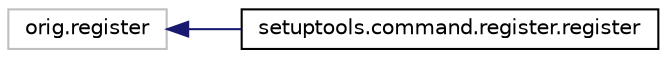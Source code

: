digraph "Graphical Class Hierarchy"
{
 // LATEX_PDF_SIZE
  edge [fontname="Helvetica",fontsize="10",labelfontname="Helvetica",labelfontsize="10"];
  node [fontname="Helvetica",fontsize="10",shape=record];
  rankdir="LR";
  Node3176 [label="orig.register",height=0.2,width=0.4,color="grey75", fillcolor="white", style="filled",tooltip=" "];
  Node3176 -> Node0 [dir="back",color="midnightblue",fontsize="10",style="solid",fontname="Helvetica"];
  Node0 [label="setuptools.command.register.register",height=0.2,width=0.4,color="black", fillcolor="white", style="filled",URL="$classsetuptools_1_1command_1_1register_1_1register.html",tooltip=" "];
}
